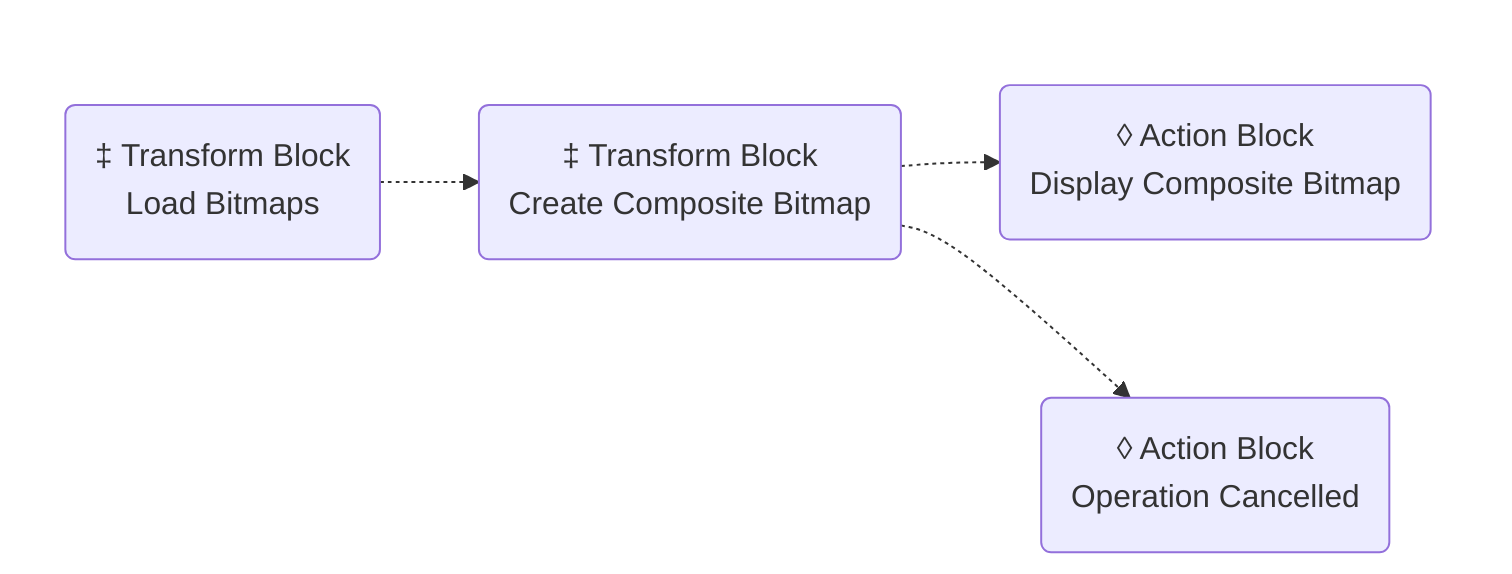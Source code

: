 flowchart LR
    lB("‡ Transform Block\nLoad Bitmaps")
    cCB("‡ Transform Block\nCreate Composite Bitmap")
    dCB("◊ Action Block\nDisplay Composite Bitmap")
    oC("◊ Action Block\nOperation Cancelled")

    subgraph main[ ]
        lB
        cCB
        dCB
    end

    lB -.-> cCB
    cCB -.-> dCB
    cCB -.-> oC

    style main fill:none,stroke:none